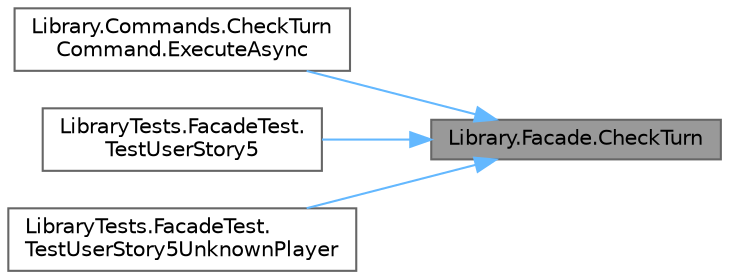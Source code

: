 digraph "Library.Facade.CheckTurn"
{
 // INTERACTIVE_SVG=YES
 // LATEX_PDF_SIZE
  bgcolor="transparent";
  edge [fontname=Helvetica,fontsize=10,labelfontname=Helvetica,labelfontsize=10];
  node [fontname=Helvetica,fontsize=10,shape=box,height=0.2,width=0.4];
  rankdir="RL";
  Node1 [id="Node000001",label="Library.Facade.CheckTurn",height=0.2,width=0.4,color="gray40", fillcolor="grey60", style="filled", fontcolor="black",tooltip="Historia de usuario 5: Comprueba si es el turno de un jugador y muestra las opciones disponibles."];
  Node1 -> Node2 [id="edge1_Node000001_Node000002",dir="back",color="steelblue1",style="solid",tooltip=" "];
  Node2 [id="Node000002",label="Library.Commands.CheckTurn\lCommand.ExecuteAsync",height=0.2,width=0.4,color="grey40", fillcolor="white", style="filled",URL="$classLibrary_1_1Commands_1_1CheckTurnCommand.html#ab39a32a33c419397d2980f57aa5123cb",tooltip="Devuelve de quien es el turno."];
  Node1 -> Node3 [id="edge2_Node000001_Node000003",dir="back",color="steelblue1",style="solid",tooltip=" "];
  Node3 [id="Node000003",label="LibraryTests.FacadeTest.\lTestUserStory5",height=0.2,width=0.4,color="grey40", fillcolor="white", style="filled",URL="$classLibraryTests_1_1FacadeTest.html#aba6d127eb4dbc71cbd758dc3e41ecb5d",tooltip="Test de la historia de usuario 5."];
  Node1 -> Node4 [id="edge3_Node000001_Node000004",dir="back",color="steelblue1",style="solid",tooltip=" "];
  Node4 [id="Node000004",label="LibraryTests.FacadeTest.\lTestUserStory5UnknownPlayer",height=0.2,width=0.4,color="grey40", fillcolor="white", style="filled",URL="$classLibraryTests_1_1FacadeTest.html#a6d83b0ec9d372f3f9d019ae3ac6158b3",tooltip="Verifica que se muestra un mensaje de error al verificar el turno si el jugador no está en ninguna pa..."];
}
